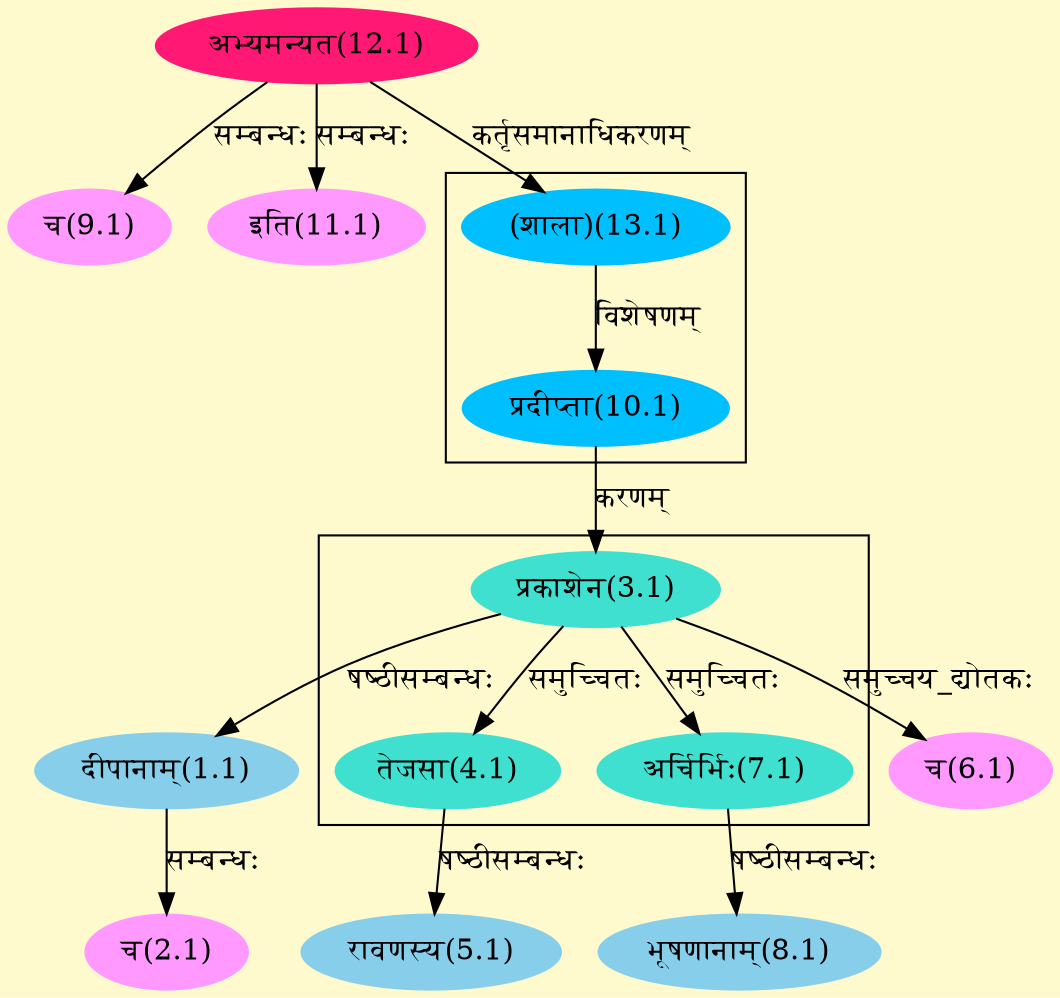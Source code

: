 digraph G{
rankdir=BT;
 compound=true;
 bgcolor="lemonchiffon1";

subgraph cluster_1{
Node4_1 [style=filled, color="#40E0D0" label = "तेजसा(4.1)"]
Node3_1 [style=filled, color="#40E0D0" label = "प्रकाशेन(3.1)"]
Node7_1 [style=filled, color="#40E0D0" label = "अर्चिर्भिः(7.1)"]

}

subgraph cluster_2{
Node10_1 [style=filled, color="#00BFFF" label = "प्रदीप्ता(10.1)"]
Node13_1 [style=filled, color="#00BFFF" label = "(शाला)(13.1)"]

}
Node1_1 [style=filled, color="#87CEEB" label = "दीपानाम्(1.1)"]
Node3_1 [style=filled, color="#40E0D0" label = "प्रकाशेन(3.1)"]
Node2_1 [style=filled, color="#FF99FF" label = "च(2.1)"]
Node10_1 [style=filled, color="#00BFFF" label = "प्रदीप्ता(10.1)"]
Node5_1 [style=filled, color="#87CEEB" label = "रावणस्य(5.1)"]
Node4_1 [style=filled, color="#40E0D0" label = "तेजसा(4.1)"]
Node6_1 [style=filled, color="#FF99FF" label = "च(6.1)"]
Node8_1 [style=filled, color="#87CEEB" label = "भूषणानाम्(8.1)"]
Node7_1 [style=filled, color="#40E0D0" label = "अर्चिर्भिः(7.1)"]
Node9_1 [style=filled, color="#FF99FF" label = "च(9.1)"]
Node12_1 [style=filled, color="#FF1975" label = "अभ्यमन्यत(12.1)"]
Node11_1 [style=filled, color="#FF99FF" label = "इति(11.1)"]
Node [style=filled, color="" label = "()"]
Node13_1 [style=filled, color="#00BFFF" label = "(शाला)(13.1)"]
/* Start of Relations section */

Node1_1 -> Node3_1 [  label="षष्ठीसम्बन्धः"  dir="back" ]
Node2_1 -> Node1_1 [  label="सम्बन्धः"  dir="back" ]
Node3_1 -> Node10_1 [  label="करणम्"  dir="back" ]
Node4_1 -> Node3_1 [  label="समुच्चितः"  dir="back" ]
Node5_1 -> Node4_1 [  label="षष्ठीसम्बन्धः"  dir="back" ]
Node6_1 -> Node3_1 [  label="समुच्चय_द्योतकः"  dir="back" ]
Node7_1 -> Node3_1 [  label="समुच्चितः"  dir="back" ]
Node8_1 -> Node7_1 [  label="षष्ठीसम्बन्धः"  dir="back" ]
Node9_1 -> Node12_1 [  label="सम्बन्धः"  dir="back" ]
Node10_1 -> Node13_1 [  label="विशेषणम्"  dir="back" ]
Node11_1 -> Node12_1 [  label="सम्बन्धः"  dir="back" ]
Node13_1 -> Node12_1 [  label="कर्तृसमानाधिकरणम्"  dir="back" ]
}
